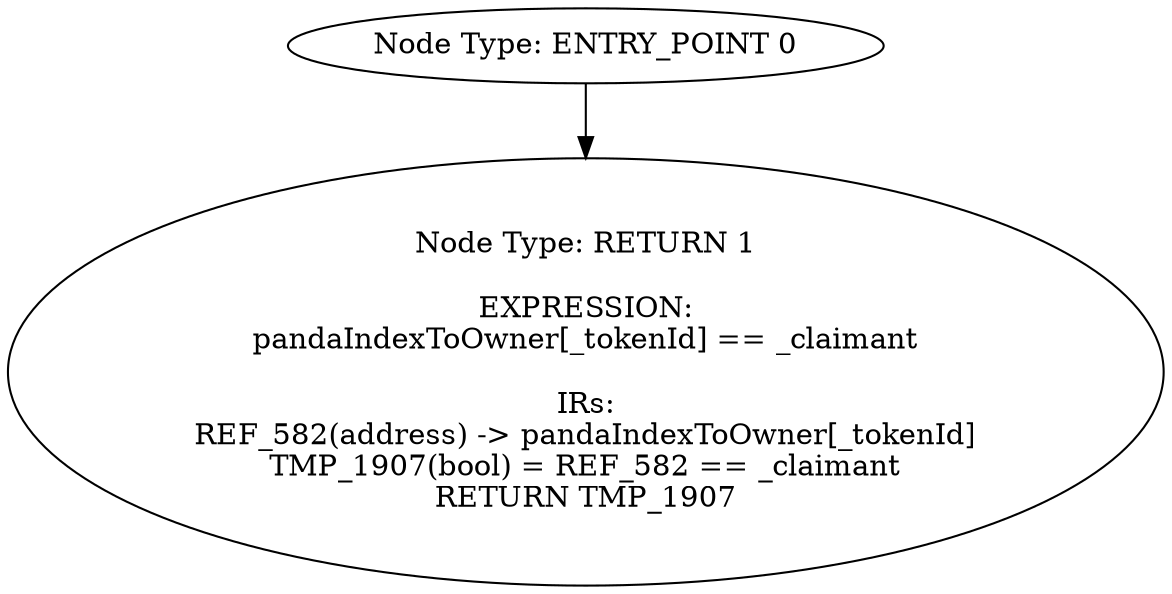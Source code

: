 digraph{
0[label="Node Type: ENTRY_POINT 0
"];
0->1;
1[label="Node Type: RETURN 1

EXPRESSION:
pandaIndexToOwner[_tokenId] == _claimant

IRs:
REF_582(address) -> pandaIndexToOwner[_tokenId]
TMP_1907(bool) = REF_582 == _claimant
RETURN TMP_1907"];
}
